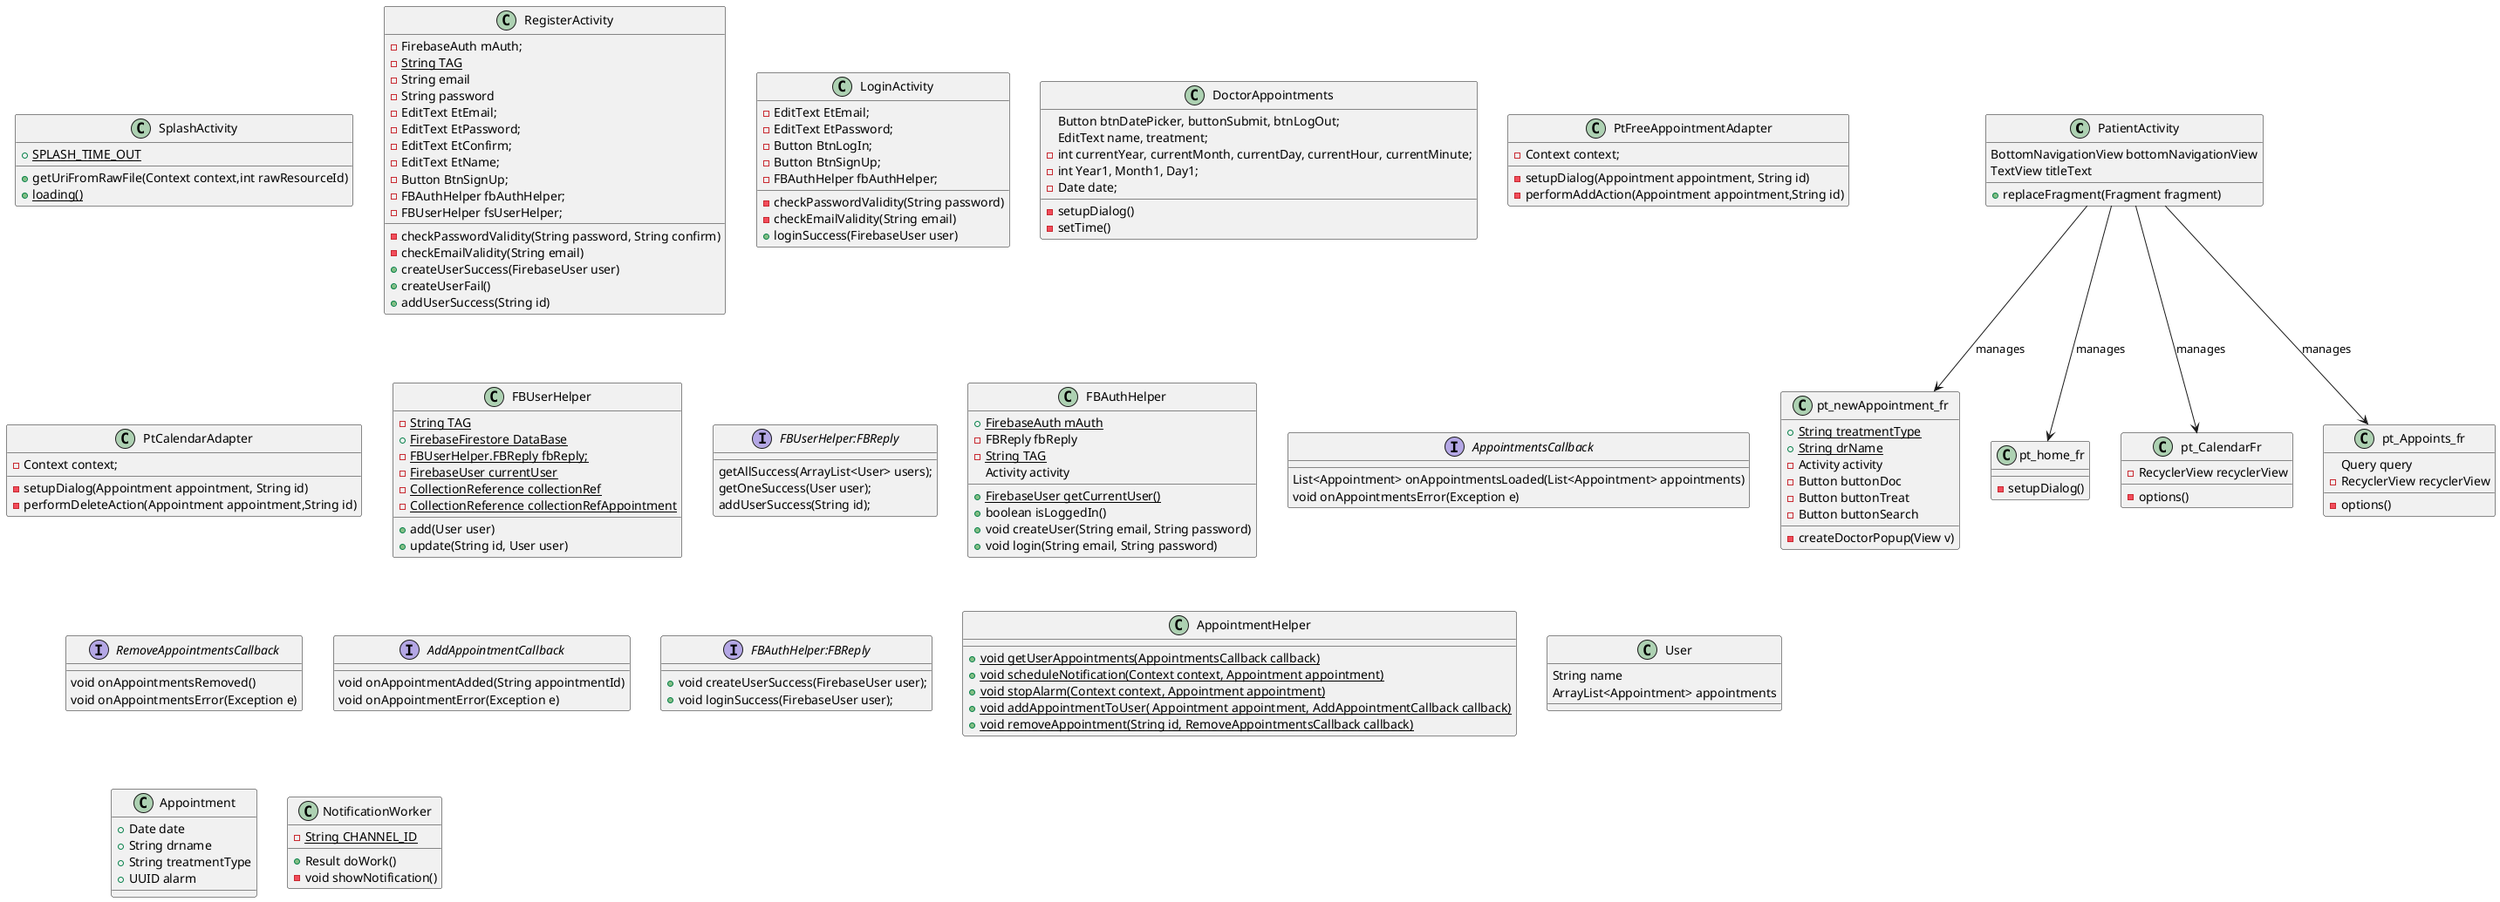@startuml

class PatientActivity {
     BottomNavigationView bottomNavigationView
     TextView titleText
    + replaceFragment(Fragment fragment)
}

class pt_newAppointment_fr {
          +{static}String treatmentType
          +{static}String drName
          -Activity activity
          -Button buttonDoc
          -Button buttonTreat
          -Button buttonSearch
    -createDoctorPopup(View v)
}

class pt_home_fr {
    -setupDialog()
}

class pt_CalendarFr {
    -RecyclerView recyclerView
    -options()
}

class pt_Appoints_fr {
    Query query
    -RecyclerView recyclerView
    -options()
}
class SplashActivity {
    +{static}SPLASH_TIME_OUT
    + getUriFromRawFile(Context context,int rawResourceId)
    + {static}loading()
}
class RegisterActivity{
-FirebaseAuth mAuth;
-{static}String TAG
-String email
-String password
-EditText EtEmail;
-EditText EtPassword;
-EditText EtConfirm;
-EditText EtName;
-Button BtnSignUp;
-FBAuthHelper fbAuthHelper;
-FBUserHelper fsUserHelper;
-checkPasswordValidity(String password, String confirm)
-checkEmailValidity(String email)
+createUserSuccess(FirebaseUser user)
+createUserFail()
+addUserSuccess(String id)
}
class LoginActivity{
    -EditText EtEmail;
    -EditText EtPassword;
    -Button BtnLogIn;
    -Button BtnSignUp;
    -FBAuthHelper fbAuthHelper;
    -checkPasswordValidity(String password)
    -checkEmailValidity(String email)
    +loginSuccess(FirebaseUser user)
}
class DoctorAppointments{
    Button btnDatePicker, buttonSubmit, btnLogOut;
    EditText name, treatment;
    -int currentYear, currentMonth, currentDay, currentHour, currentMinute;
    -int Year1, Month1, Day1;
    -Date date;
    -setupDialog()
    -setTime()
}
class PtFreeAppointmentAdapter{
 -Context context;
 -setupDialog(Appointment appointment, String id)
 -performAddAction(Appointment appointment,String id)
}
class PtCalendarAdapter{
-Context context;
-setupDialog(Appointment appointment, String id)
 -performDeleteAction(Appointment appointment,String id)
}

class FBUserHelper{
    -{static}String TAG
    +{static}FirebaseFirestore DataBase
    -{static}FBUserHelper.FBReply fbReply;
    -{static}FirebaseUser currentUser
    -{static}CollectionReference collectionRef
    -{static}CollectionReference collectionRefAppointment
    +add(User user)
    +update(String id, User user)
}
interface FBUserHelper:FBReply {
    getAllSuccess(ArrayList<User> users);
    getOneSuccess(User user);
    addUserSuccess(String id);
}
class FBAuthHelper{
    + {static} FirebaseAuth mAuth
    - FBReply fbReply
    - {static} String TAG
    Activity activity
    + {static} FirebaseUser getCurrentUser()
    + boolean isLoggedIn()
    + void createUser(String email, String password)
    + void login(String email, String password)
}
 interface AppointmentsCallback {
        List<Appointment> onAppointmentsLoaded(List<Appointment> appointments)
        void onAppointmentsError(Exception e)
}
interface RemoveAppointmentsCallback {
        void onAppointmentsRemoved()
        void onAppointmentsError(Exception e)
}

interface AddAppointmentCallback {
        void onAppointmentAdded(String appointmentId)
        void onAppointmentError(Exception e)
}
interface FBAuthHelper:FBReply{
        + void createUserSuccess(FirebaseUser user);
        + void loginSuccess(FirebaseUser user);
}
class AppointmentHelper {
+ {static} void getUserAppointments(AppointmentsCallback callback)
+ {static} void scheduleNotification(Context context, Appointment appointment)
+ {static} void stopAlarm(Context context, Appointment appointment)
+ {static} void addAppointmentToUser( Appointment appointment, AddAppointmentCallback callback)
+ {static} void removeAppointment(String id, RemoveAppointmentsCallback callback)
}
class User {
String name
ArrayList<Appointment> appointments
}
class Appointment{
    + Date date
    + String drname
    + String treatmentType
    + UUID alarm
}
class NotificationWorker{
- {static} String CHANNEL_ID
+ Result doWork()
- void showNotification()
}
PatientActivity --> pt_CalendarFr :manages
PatientActivity --> pt_Appoints_fr :manages
PatientActivity --> pt_home_fr :manages
PatientActivity --> pt_newAppointment_fr :manages

@enduml
